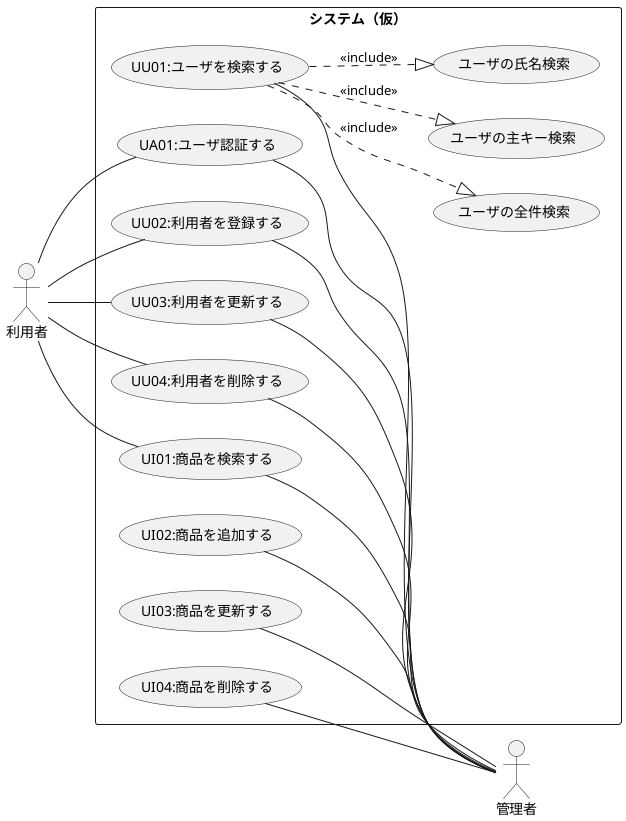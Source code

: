 @startuml usecases_overview
	left to right direction
actor 利用者 as user
actor 管理者 as admin
rectangle システム（仮） {
user -- (UA01:ユーザ認証する)
				(UA01:ユーザ認証する) -- admin
admin -- (UU01:ユーザを検索する)
				(UU01:ユーザを検索する) ..|> (ユーザの全件検索): <<include>>
				(UU01:ユーザを検索する) ..|> (ユーザの主キー検索): <<include>>
				(UU01:ユーザを検索する) ..|> (ユーザの氏名検索): <<include>>
user -- (UU02:利用者を登録する)
				(UU02:利用者を登録する) -- admin
user -- (UU03:利用者を更新する)
				(UU03:利用者を更新する) -- admin
user -- (UU04:利用者を削除する)
				(UU04:利用者を削除する) -- admin
user -- (UI01:商品を検索する)
				(UI01:商品を検索する) -- admin
				(UI02:商品を追加する) -- admin
				(UI03:商品を更新する) -- admin
				(UI04:商品を削除する) -- admin
}
@enduml
